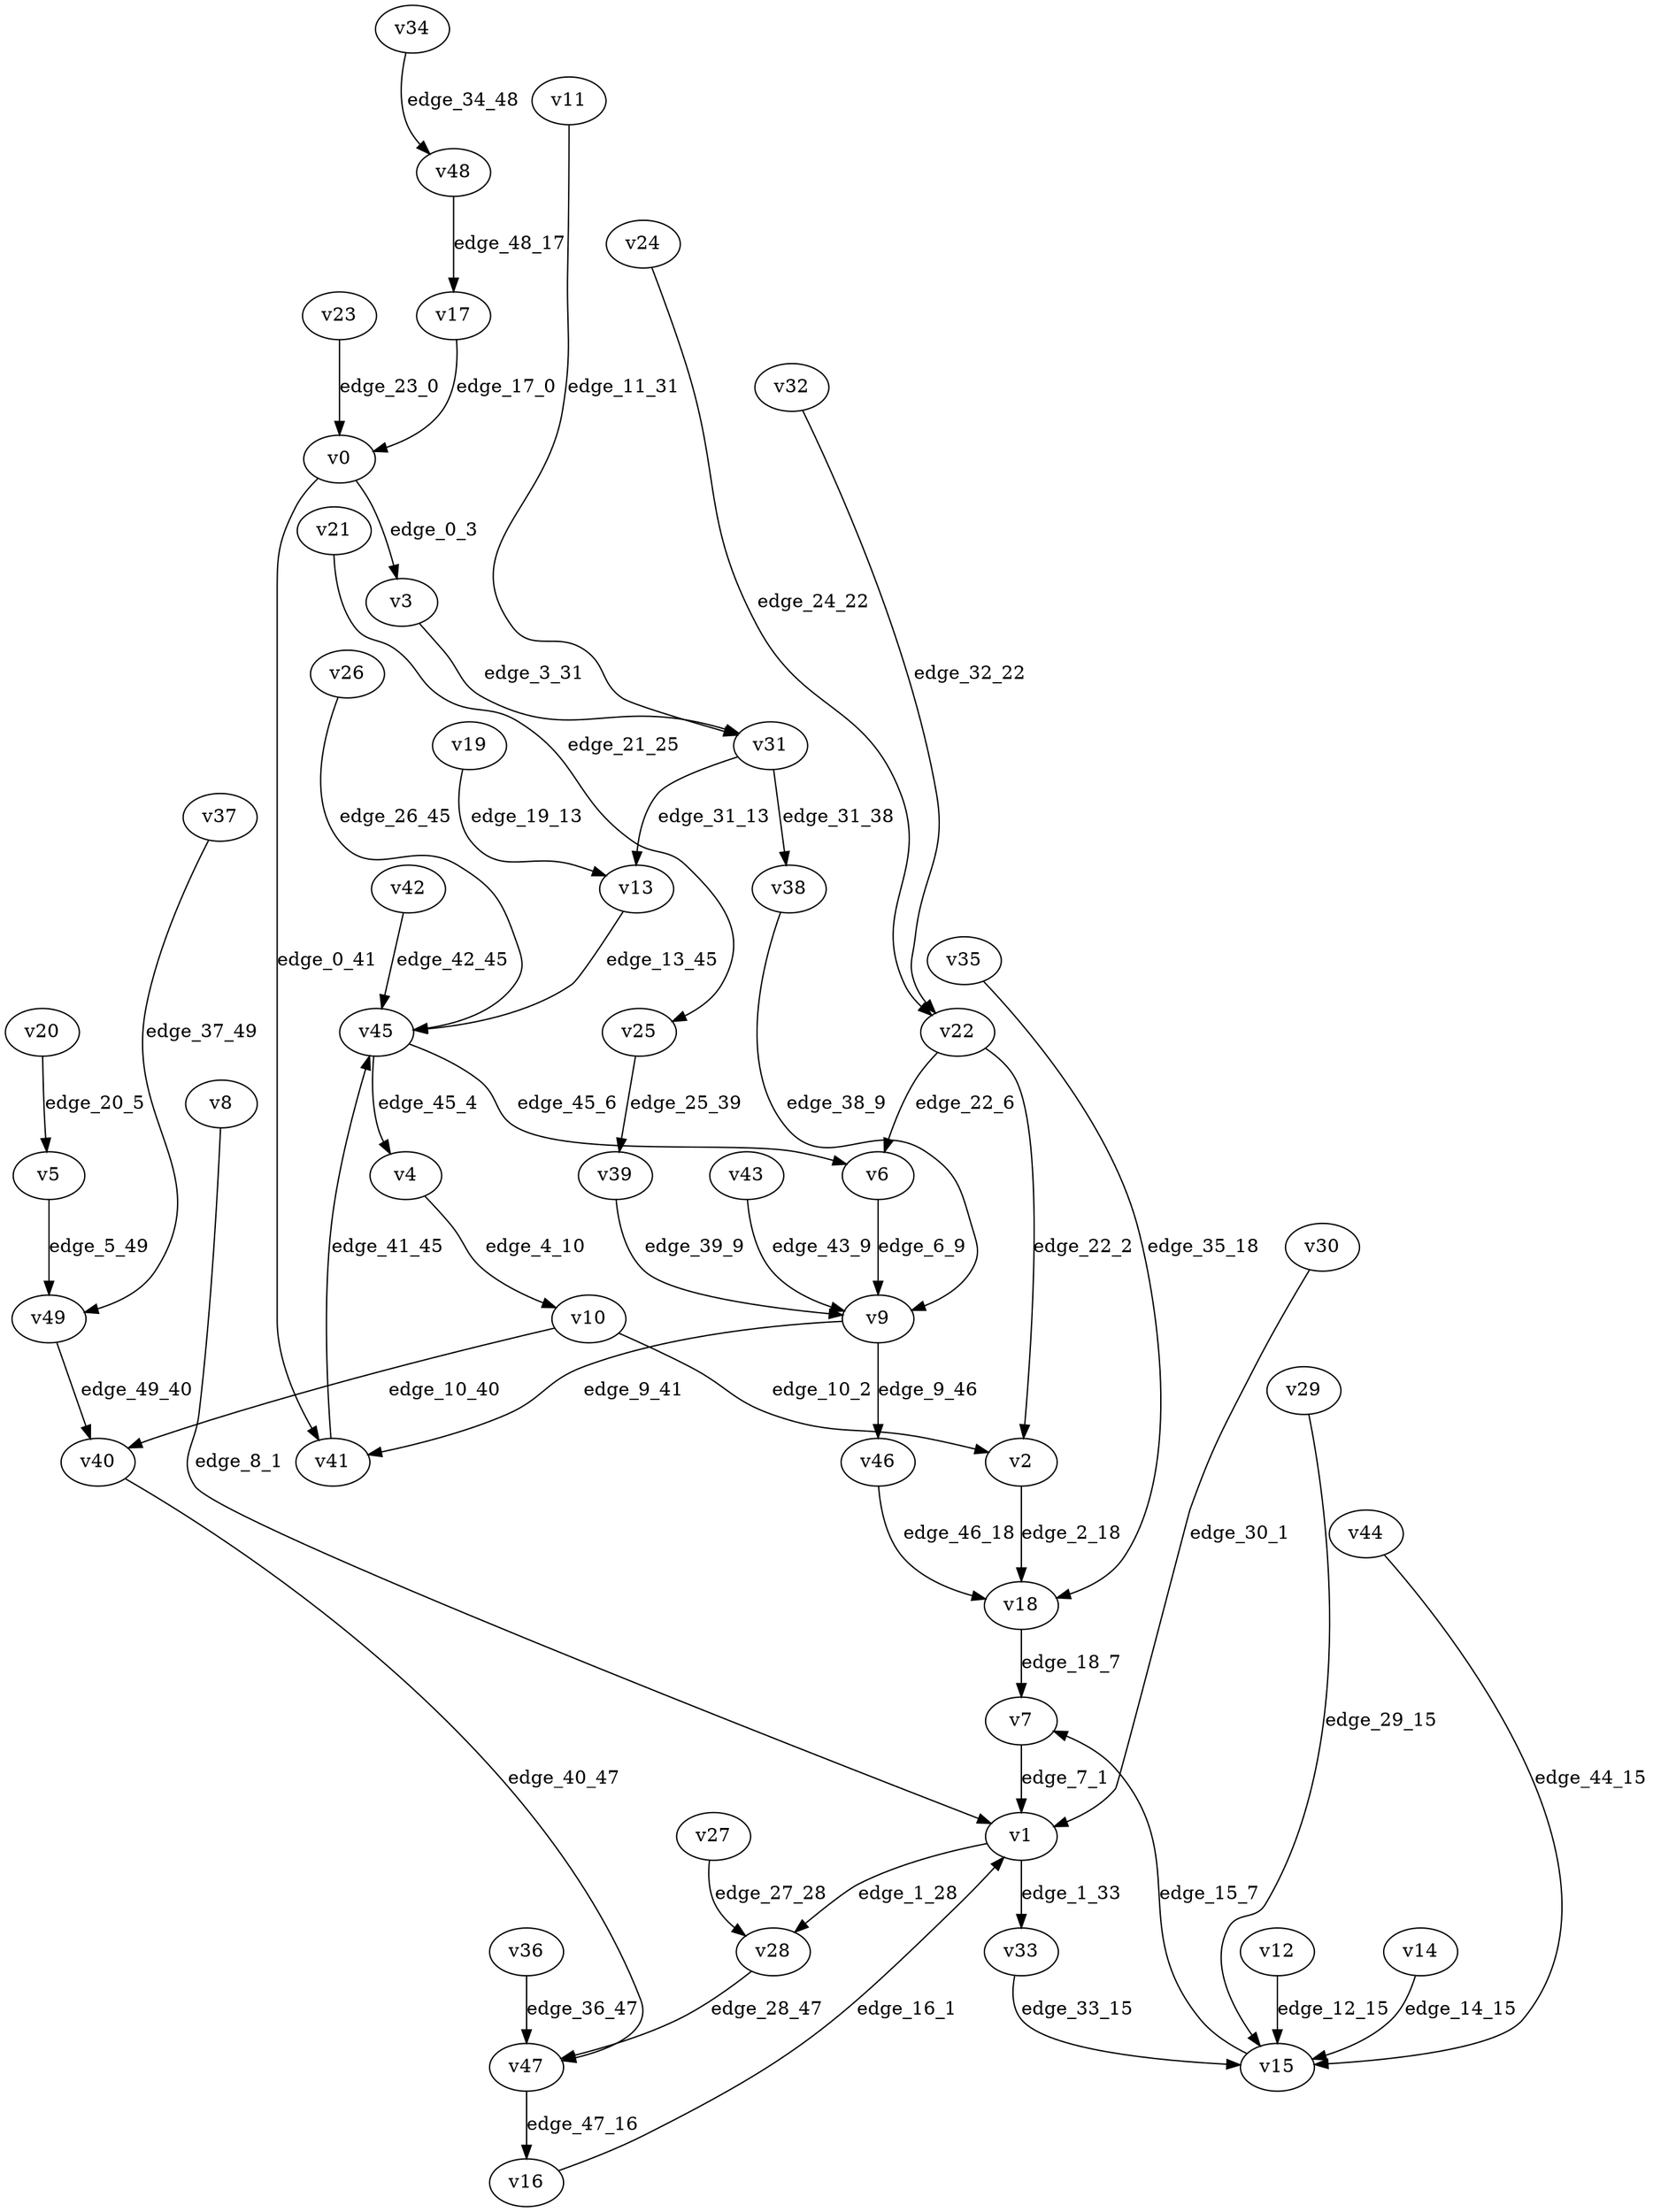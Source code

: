 digraph G {
    // Stochastic discounted game

    v0 [name="v0", player=-1];
    v1 [name="v1", player=-1];
    v2 [name="v2", player=1];
    v3 [name="v3", player=1];
    v4 [name="v4", player=0];
    v5 [name="v5", player=0];
    v6 [name="v6", player=0];
    v7 [name="v7", player=1];
    v8 [name="v8", player=1];
    v9 [name="v9", player=-1];
    v10 [name="v10", player=-1];
    v11 [name="v11", player=0];
    v12 [name="v12", player=0];
    v13 [name="v13", player=0];
    v14 [name="v14", player=0];
    v15 [name="v15", player=-1];
    v16 [name="v16", player=0];
    v17 [name="v17", player=0];
    v18 [name="v18", player=-1];
    v19 [name="v19", player=-1];
    v20 [name="v20", player=-1];
    v21 [name="v21", player=1];
    v22 [name="v22", player=-1];
    v23 [name="v23", player=0];
    v24 [name="v24", player=1];
    v25 [name="v25", player=-1];
    v26 [name="v26", player=1];
    v27 [name="v27", player=-1];
    v28 [name="v28", player=0];
    v29 [name="v29", player=1];
    v30 [name="v30", player=0];
    v31 [name="v31", player=-1];
    v32 [name="v32", player=1];
    v33 [name="v33", player=0];
    v34 [name="v34", player=0];
    v35 [name="v35", player=0];
    v36 [name="v36", player=1];
    v37 [name="v37", player=0];
    v38 [name="v38", player=1];
    v39 [name="v39", player=1];
    v40 [name="v40", player=1];
    v41 [name="v41", player=1];
    v42 [name="v42", player=1];
    v43 [name="v43", player=0];
    v44 [name="v44", player=1];
    v45 [name="v45", player=-1];
    v46 [name="v46", player=1];
    v47 [name="v47", player=-1];
    v48 [name="v48", player=-1];
    v49 [name="v49", player=-1];

    v0 -> v3 [label="edge_0_3", probability=0.656807];
    v0 -> v41 [label="edge_0_41", probability=0.343193];
    v1 -> v33 [label="edge_1_33", probability=0.599731];
    v1 -> v28 [label="edge_1_28", probability=0.400269];
    v2 -> v18 [label="edge_2_18", weight=6.318978, discount=0.525908];
    v3 -> v31 [label="edge_3_31", weight=-9.652636, discount=0.267099];
    v4 -> v10 [label="edge_4_10", weight=-4.184314, discount=0.205354];
    v5 -> v49 [label="edge_5_49", weight=5.957295, discount=0.740637];
    v6 -> v9 [label="edge_6_9", weight=7.235512, discount=0.665192];
    v7 -> v1 [label="edge_7_1", weight=4.280292, discount=0.350830];
    v8 -> v1 [label="edge_8_1", weight=-2.877097, discount=0.692059];
    v9 -> v46 [label="edge_9_46", probability=0.365166];
    v9 -> v41 [label="edge_9_41", probability=0.634834];
    v10 -> v2 [label="edge_10_2", probability=0.304102];
    v10 -> v40 [label="edge_10_40", probability=0.695898];
    v11 -> v31 [label="edge_11_31", weight=-5.762409, discount=0.513179];
    v12 -> v15 [label="edge_12_15", weight=4.788587, discount=0.250775];
    v13 -> v45 [label="edge_13_45", weight=0.431193, discount=0.639947];
    v14 -> v15 [label="edge_14_15", weight=3.389249, discount=0.475107];
    v15 -> v7 [label="edge_15_7", probability=1.000000];
    v16 -> v1 [label="edge_16_1", weight=-6.357143, discount=0.502016];
    v17 -> v0 [label="edge_17_0", weight=-9.634505, discount=0.588919];
    v18 -> v7 [label="edge_18_7", probability=1.000000];
    v19 -> v13 [label="edge_19_13", probability=1.000000];
    v20 -> v5 [label="edge_20_5", probability=1.000000];
    v21 -> v25 [label="edge_21_25", weight=-1.937612, discount=0.371705];
    v22 -> v2 [label="edge_22_2", probability=0.595255];
    v22 -> v6 [label="edge_22_6", probability=0.404745];
    v23 -> v0 [label="edge_23_0", weight=8.971103, discount=0.180043];
    v24 -> v22 [label="edge_24_22", weight=-1.518547, discount=0.286975];
    v25 -> v39 [label="edge_25_39", probability=1.000000];
    v26 -> v45 [label="edge_26_45", weight=-6.315676, discount=0.188919];
    v27 -> v28 [label="edge_27_28", probability=1.000000];
    v28 -> v47 [label="edge_28_47", weight=0.501161, discount=0.853689];
    v29 -> v15 [label="edge_29_15", weight=0.549451, discount=0.340090];
    v30 -> v1 [label="edge_30_1", weight=-4.905540, discount=0.608069];
    v31 -> v13 [label="edge_31_13", probability=0.604739];
    v31 -> v38 [label="edge_31_38", probability=0.395261];
    v32 -> v22 [label="edge_32_22", weight=-8.132909, discount=0.481130];
    v33 -> v15 [label="edge_33_15", weight=-7.637061, discount=0.142621];
    v34 -> v48 [label="edge_34_48", weight=-3.437986, discount=0.813604];
    v35 -> v18 [label="edge_35_18", weight=-4.117302, discount=0.350288];
    v36 -> v47 [label="edge_36_47", weight=9.137898, discount=0.809490];
    v37 -> v49 [label="edge_37_49", weight=-3.290112, discount=0.888903];
    v38 -> v9 [label="edge_38_9", weight=-3.673404, discount=0.166912];
    v39 -> v9 [label="edge_39_9", weight=2.389851, discount=0.514646];
    v40 -> v47 [label="edge_40_47", weight=-0.838916, discount=0.543287];
    v41 -> v45 [label="edge_41_45", weight=3.964182, discount=0.332181];
    v42 -> v45 [label="edge_42_45", weight=2.253428, discount=0.539926];
    v43 -> v9 [label="edge_43_9", weight=3.850220, discount=0.340841];
    v44 -> v15 [label="edge_44_15", weight=-4.023051, discount=0.397165];
    v45 -> v6 [label="edge_45_6", probability=0.557369];
    v45 -> v4 [label="edge_45_4", probability=0.442631];
    v46 -> v18 [label="edge_46_18", weight=5.081031, discount=0.273049];
    v47 -> v16 [label="edge_47_16", probability=1.000000];
    v48 -> v17 [label="edge_48_17", probability=1.000000];
    v49 -> v40 [label="edge_49_40", probability=1.000000];
}